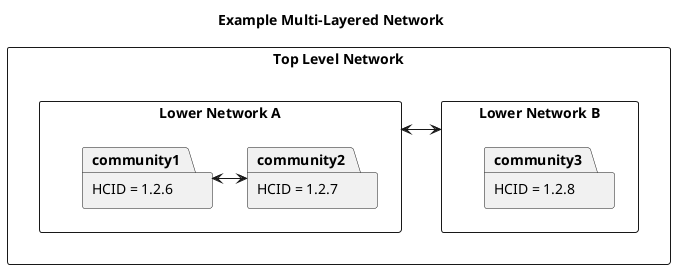 @startuml mln-simple
title "Example Multi-Layered Network"
skinparam linetype ortho
rectangle topLevelNetwork as "Top Level Network" {
    rectangle lowerNetworkB as "Lower Network B" {
        package community3 as "HCID = 1.2.8"
    }
    rectangle lowerNetworkA as "Lower Network A" {
        package community1 as "HCID = 1.2.6"
        package community2 as "HCID = 1.2.7"
    }
}

community1 <-> community2 
lowerNetworkA <-> lowerNetworkB

@enduml
